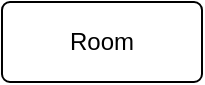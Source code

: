 <mxfile version="12.5.3" type="device" pages="3"><diagram id="C5RBs43oDa-KdzZeNtuy" name="Page-1"><mxGraphModel dx="1086" dy="806" grid="1" gridSize="10" guides="1" tooltips="1" connect="1" arrows="1" fold="1" page="1" pageScale="1" pageWidth="827" pageHeight="1169" math="0" shadow="0"><root><mxCell id="WIyWlLk6GJQsqaUBKTNV-0"/><mxCell id="WIyWlLk6GJQsqaUBKTNV-1" parent="WIyWlLk6GJQsqaUBKTNV-0"/><mxCell id="atIm4LRqU7IkQ4ab_CkB-0" value="Room" style="rounded=1;arcSize=10;whiteSpace=wrap;html=1;align=center;" vertex="1" parent="WIyWlLk6GJQsqaUBKTNV-1"><mxGeometry x="130" y="210" width="100" height="40" as="geometry"/></mxCell></root></mxGraphModel></diagram><diagram id="HfdKd_czZoSdqxe6aGcl" name="Seite-2"><mxGraphModel dx="583" dy="672" grid="1" gridSize="10" guides="1" tooltips="1" connect="1" arrows="1" fold="1" page="1" pageScale="1" pageWidth="827" pageHeight="1169" math="0" shadow="0"><root><mxCell id="eTfduW9P79atlFb1BwvI-0"/><mxCell id="eTfduW9P79atlFb1BwvI-1" parent="eTfduW9P79atlFb1BwvI-0"/></root></mxGraphModel></diagram><diagram id="oNSS7D8X8QkW4bQjn1sQ" name="Seite-3"><mxGraphModel dx="699" dy="806" grid="1" gridSize="10" guides="1" tooltips="1" connect="1" arrows="1" fold="1" page="1" pageScale="1" pageWidth="827" pageHeight="1169" math="0" shadow="0"><root><mxCell id="sFrKQnMhaAcPkJLKWhMY-0"/><mxCell id="sFrKQnMhaAcPkJLKWhMY-1" parent="sFrKQnMhaAcPkJLKWhMY-0"/></root></mxGraphModel></diagram></mxfile>